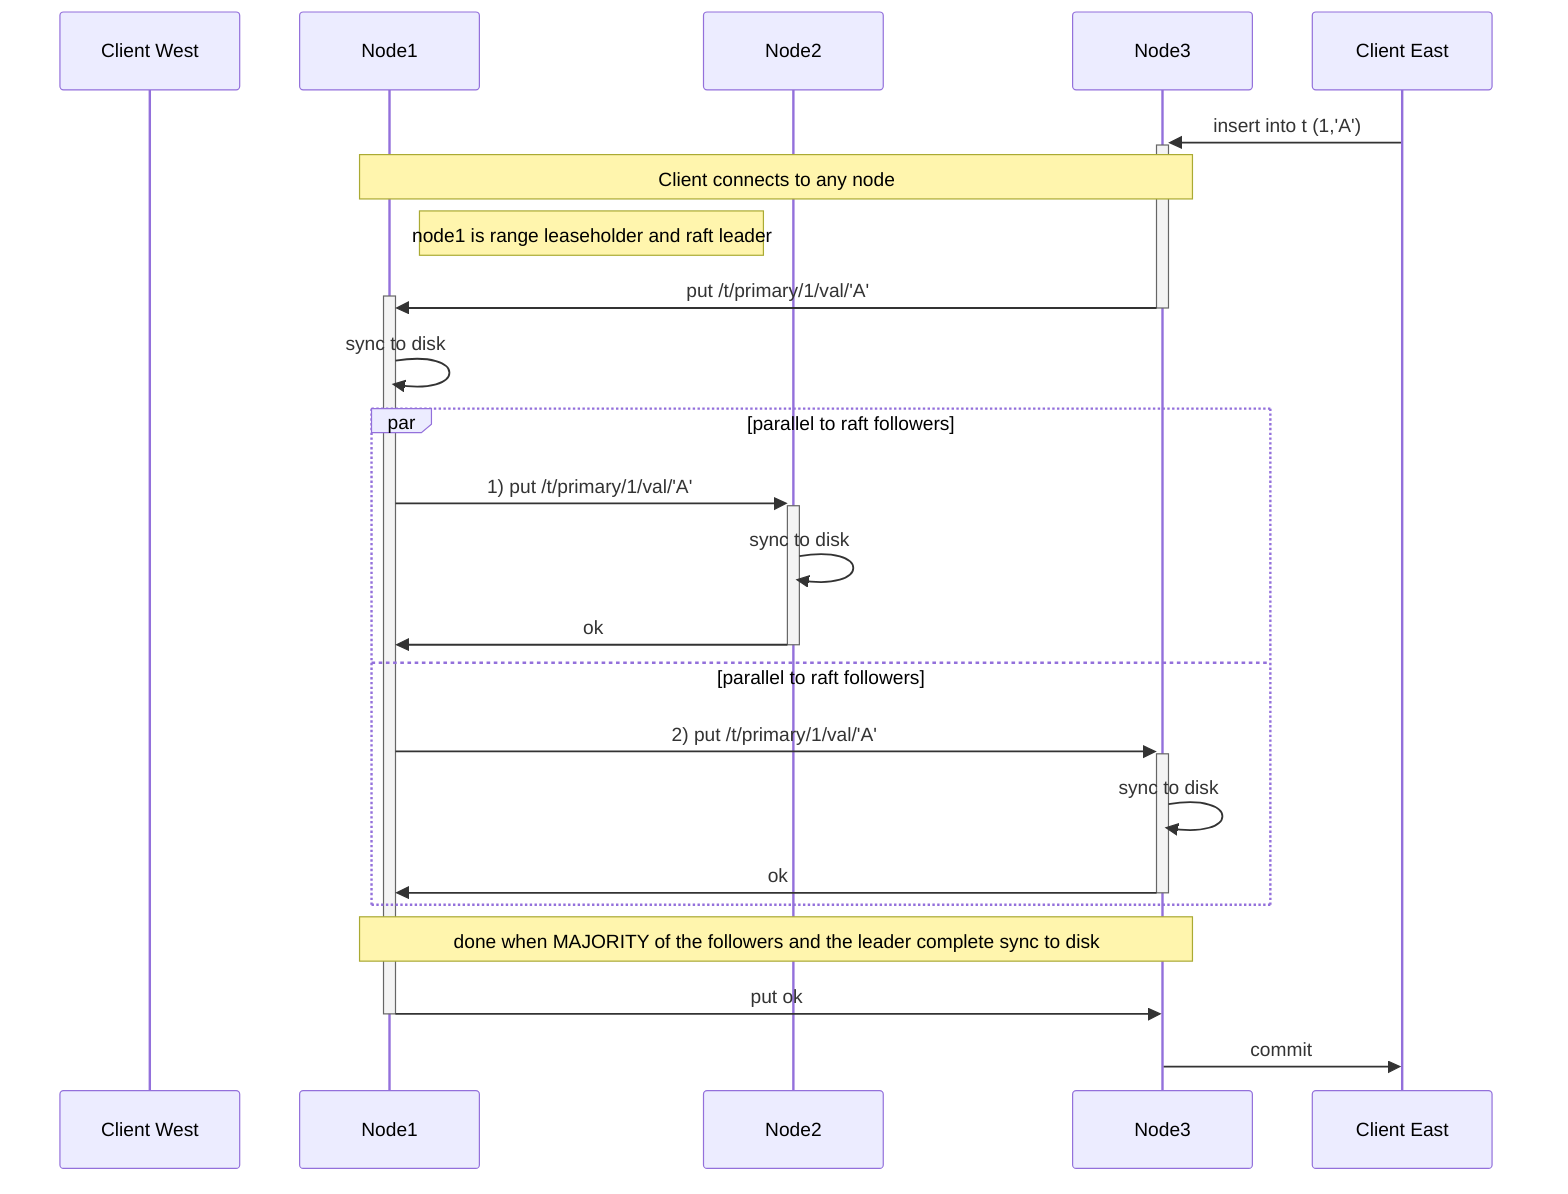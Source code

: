 %% mmdc -i insert_singleton_ideal_east_1.x.mmd -o insert_singleton_ideal_east_1.x.png
sequenceDiagram
    participant Client West
    participant Node1
    participant Node2
    participant Node3
    participant Client East
    Client East->>+Node3: insert into t (1,'A')
Note Over Node1,Node3: Client connects to any node
Note Right of Node1: node1 is range leaseholder and raft leader
    Node3->>+Node1:put /t/primary/1/val/'A' 
    deactivate Node3
    Node1->>Node1:sync to disk 
    par parallel to raft followers
        Node1->>+Node2: 1) put /t/primary/1/val/'A'
        Node2->>Node2:sync to disk
        Node2->>-Node1: ok
    and parallel to raft followers
        Node1->>+Node3: 2) put /t/primary/1/val/'A'
        Node3->>Node3:sync to disk
        Node3->>-Node1:ok
    end
Note Over Node1,Node3: done when MAJORITY of the followers and the leader complete sync to disk
Node1->>Node3:put ok
deactivate Node1
Node3->>Client East: commit